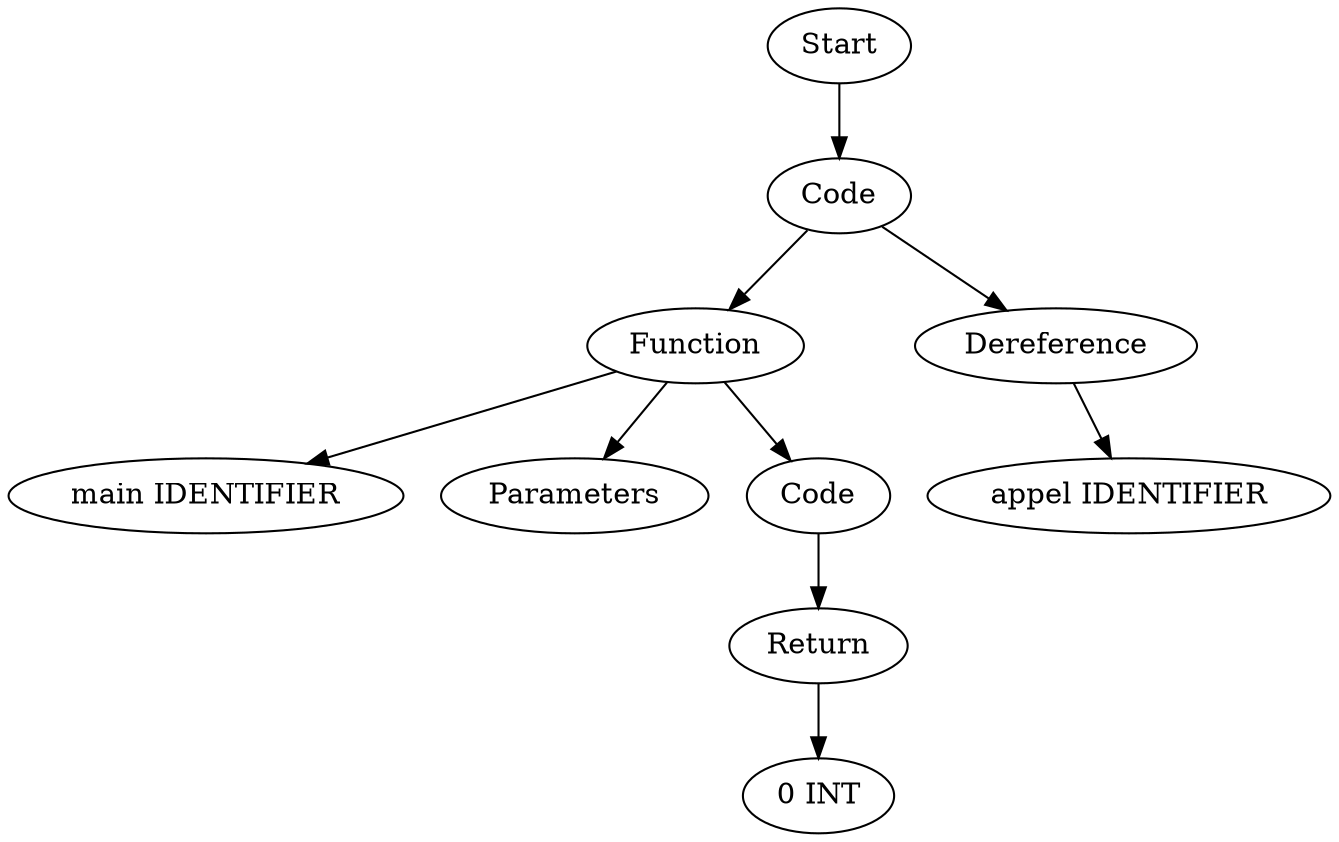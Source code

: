 digraph AST {
  "125890081204608" [label="Start"];
  "125890081204608" -> "125890081198944";
  "125890081198944" [label="Code"];
  "125890081198944" -> "125890081195728";
  "125890081198944" -> "125890081381328";
  "125890081195728" [label="Function"];
  "125890081195728" -> "125890081195584";
  "125890081195728" -> "125890081199664";
  "125890081195728" -> "125890081381904";
  "125890081195584" [label="main IDENTIFIER"];
  "125890081199664" [label="Parameters"];
  "125890081381904" [label="Code"];
  "125890081381904" -> "125890081381712";
  "125890081381712" [label="Return"];
  "125890081381712" -> "125890081375520";
  "125890081375520" [label="0 INT"];
  "125890081381328" [label="Dereference"];
  "125890081381328" -> "125890081378688";
  "125890081378688" [label="appel IDENTIFIER"];
}
